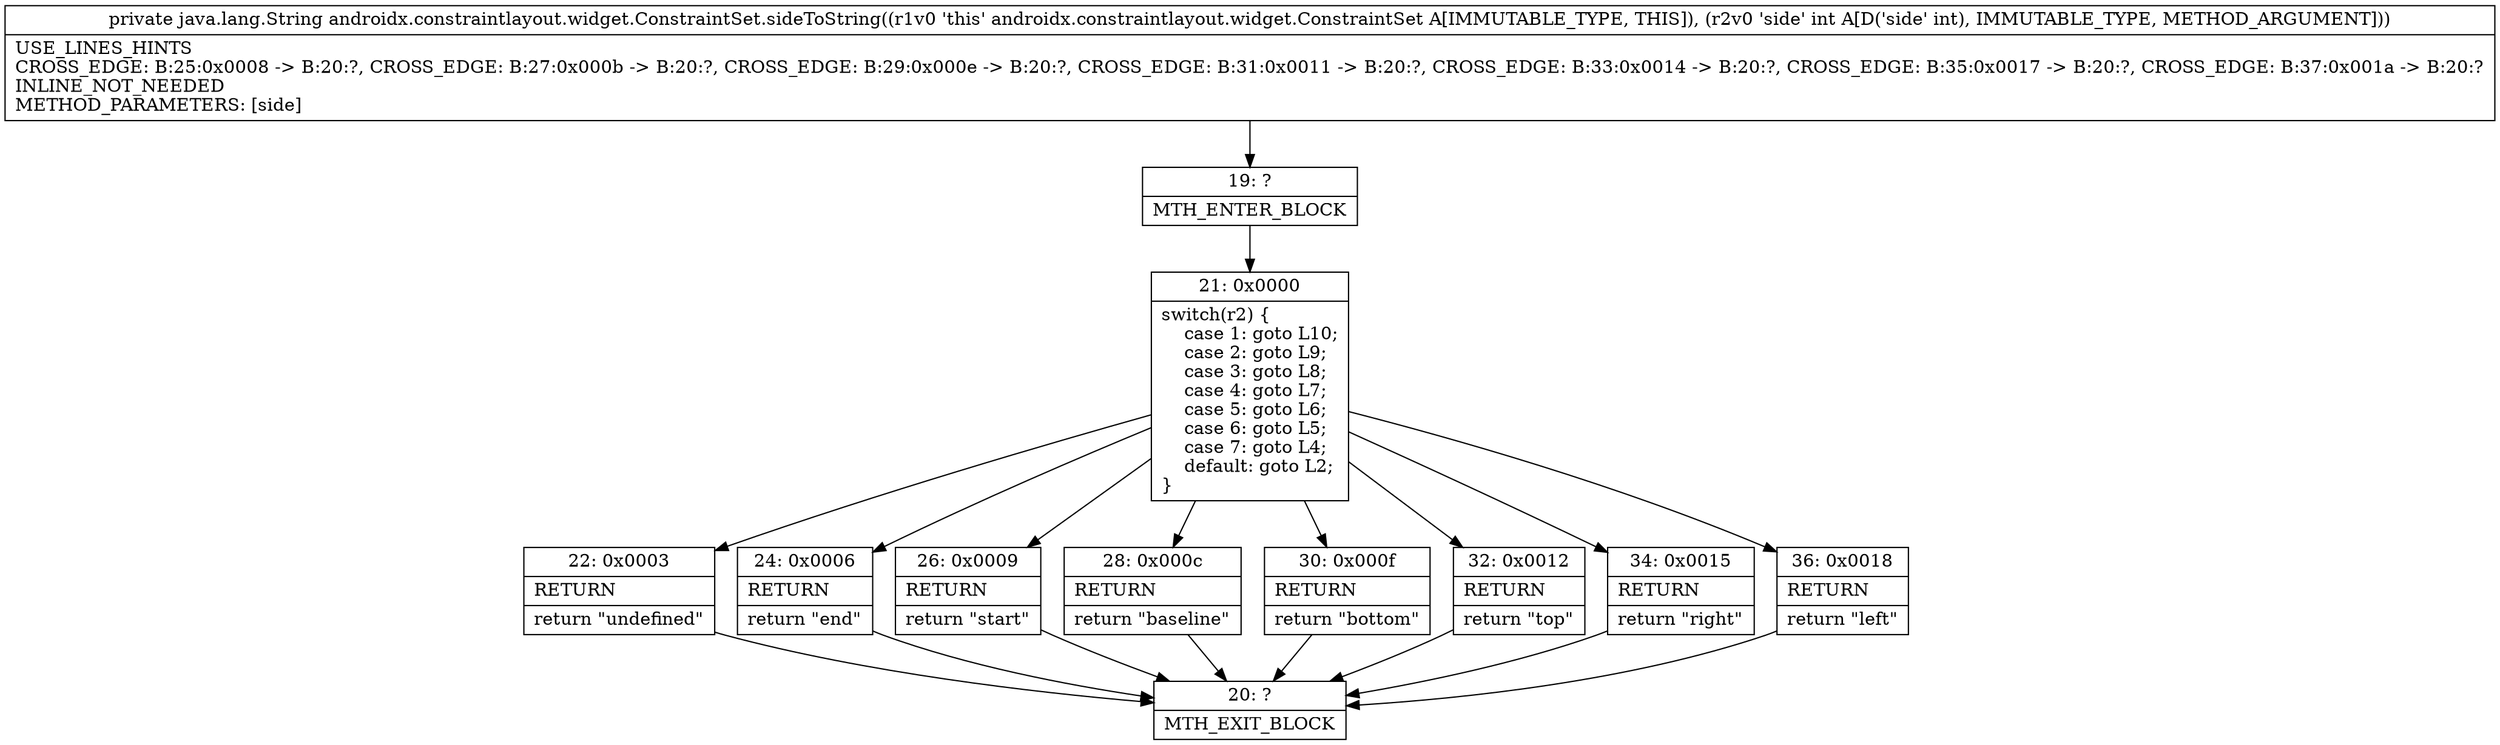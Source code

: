 digraph "CFG forandroidx.constraintlayout.widget.ConstraintSet.sideToString(I)Ljava\/lang\/String;" {
Node_19 [shape=record,label="{19\:\ ?|MTH_ENTER_BLOCK\l}"];
Node_21 [shape=record,label="{21\:\ 0x0000|switch(r2) \{\l    case 1: goto L10;\l    case 2: goto L9;\l    case 3: goto L8;\l    case 4: goto L7;\l    case 5: goto L6;\l    case 6: goto L5;\l    case 7: goto L4;\l    default: goto L2;\l\}\l}"];
Node_22 [shape=record,label="{22\:\ 0x0003|RETURN\l|return \"undefined\"\l}"];
Node_20 [shape=record,label="{20\:\ ?|MTH_EXIT_BLOCK\l}"];
Node_24 [shape=record,label="{24\:\ 0x0006|RETURN\l|return \"end\"\l}"];
Node_26 [shape=record,label="{26\:\ 0x0009|RETURN\l|return \"start\"\l}"];
Node_28 [shape=record,label="{28\:\ 0x000c|RETURN\l|return \"baseline\"\l}"];
Node_30 [shape=record,label="{30\:\ 0x000f|RETURN\l|return \"bottom\"\l}"];
Node_32 [shape=record,label="{32\:\ 0x0012|RETURN\l|return \"top\"\l}"];
Node_34 [shape=record,label="{34\:\ 0x0015|RETURN\l|return \"right\"\l}"];
Node_36 [shape=record,label="{36\:\ 0x0018|RETURN\l|return \"left\"\l}"];
MethodNode[shape=record,label="{private java.lang.String androidx.constraintlayout.widget.ConstraintSet.sideToString((r1v0 'this' androidx.constraintlayout.widget.ConstraintSet A[IMMUTABLE_TYPE, THIS]), (r2v0 'side' int A[D('side' int), IMMUTABLE_TYPE, METHOD_ARGUMENT]))  | USE_LINES_HINTS\lCROSS_EDGE: B:25:0x0008 \-\> B:20:?, CROSS_EDGE: B:27:0x000b \-\> B:20:?, CROSS_EDGE: B:29:0x000e \-\> B:20:?, CROSS_EDGE: B:31:0x0011 \-\> B:20:?, CROSS_EDGE: B:33:0x0014 \-\> B:20:?, CROSS_EDGE: B:35:0x0017 \-\> B:20:?, CROSS_EDGE: B:37:0x001a \-\> B:20:?\lINLINE_NOT_NEEDED\lMETHOD_PARAMETERS: [side]\l}"];
MethodNode -> Node_19;Node_19 -> Node_21;
Node_21 -> Node_22;
Node_21 -> Node_24;
Node_21 -> Node_26;
Node_21 -> Node_28;
Node_21 -> Node_30;
Node_21 -> Node_32;
Node_21 -> Node_34;
Node_21 -> Node_36;
Node_22 -> Node_20;
Node_24 -> Node_20;
Node_26 -> Node_20;
Node_28 -> Node_20;
Node_30 -> Node_20;
Node_32 -> Node_20;
Node_34 -> Node_20;
Node_36 -> Node_20;
}

